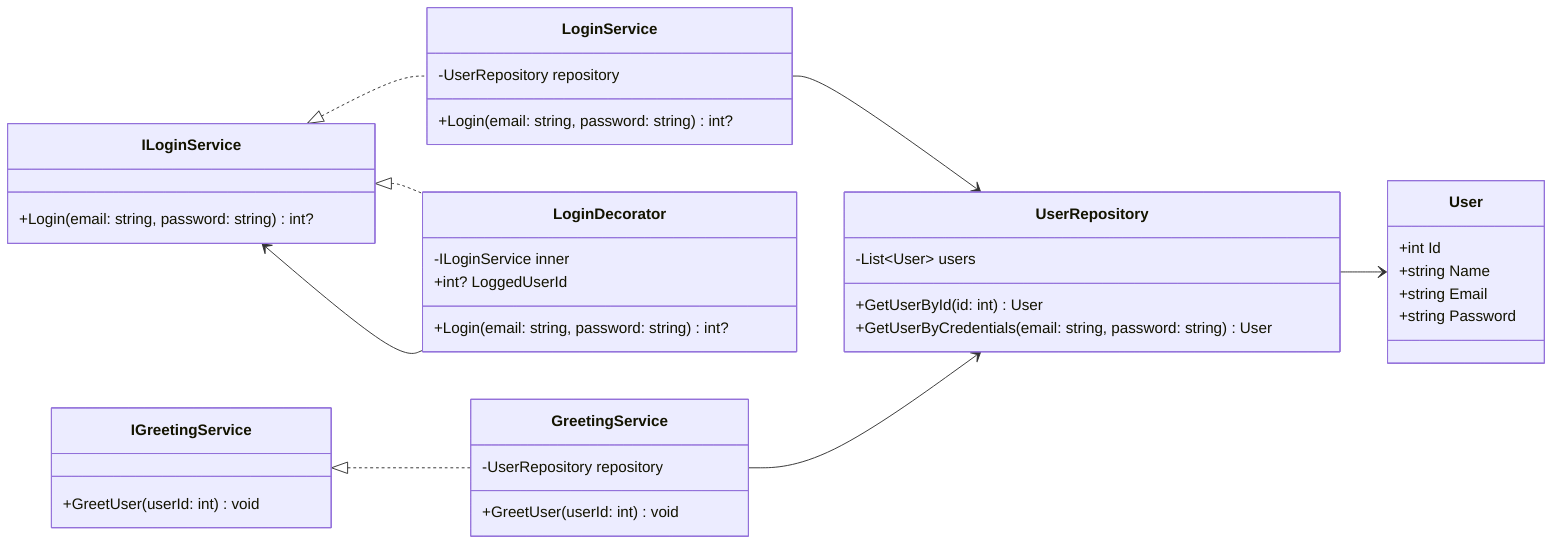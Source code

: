 classDiagram
    direction LR

    class ILoginService {
        +Login(email: string, password: string) int?
    }

    class IGreetingService {
        +GreetUser(userId: int) void
    }

    class LoginService {
        -UserRepository repository
        +Login(email: string, password: string) int?
    }

    class LoginDecorator {
        -ILoginService inner
        +int? LoggedUserId
        +Login(email: string, password: string) int?
    }

    class GreetingService {
        -UserRepository repository
        +GreetUser(userId: int) void
    }

    class UserRepository {
        -List~User~ users
        +GetUserById(id: int) User
        +GetUserByCredentials(email: string, password: string) User
    }

    class User {
        +int Id
        +string Name
        +string Email
        +string Password
    }

    %% Relaciones
    ILoginService <|.. LoginService
    ILoginService <|.. LoginDecorator
    IGreetingService <|.. GreetingService

    LoginService --> UserRepository
    GreetingService --> UserRepository
    UserRepository --> User
    LoginDecorator --> ILoginService